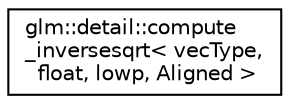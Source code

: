 digraph "Graphical Class Hierarchy"
{
 // LATEX_PDF_SIZE
  edge [fontname="Helvetica",fontsize="10",labelfontname="Helvetica",labelfontsize="10"];
  node [fontname="Helvetica",fontsize="10",shape=record];
  rankdir="LR";
  Node0 [label="glm::detail::compute\l_inversesqrt\< vecType,\l float, lowp, Aligned \>",height=0.2,width=0.4,color="black", fillcolor="white", style="filled",URL="$structglm_1_1detail_1_1compute__inversesqrt_3_01vec_type_00_01float_00_01lowp_00_01_aligned_01_4.html",tooltip=" "];
}
